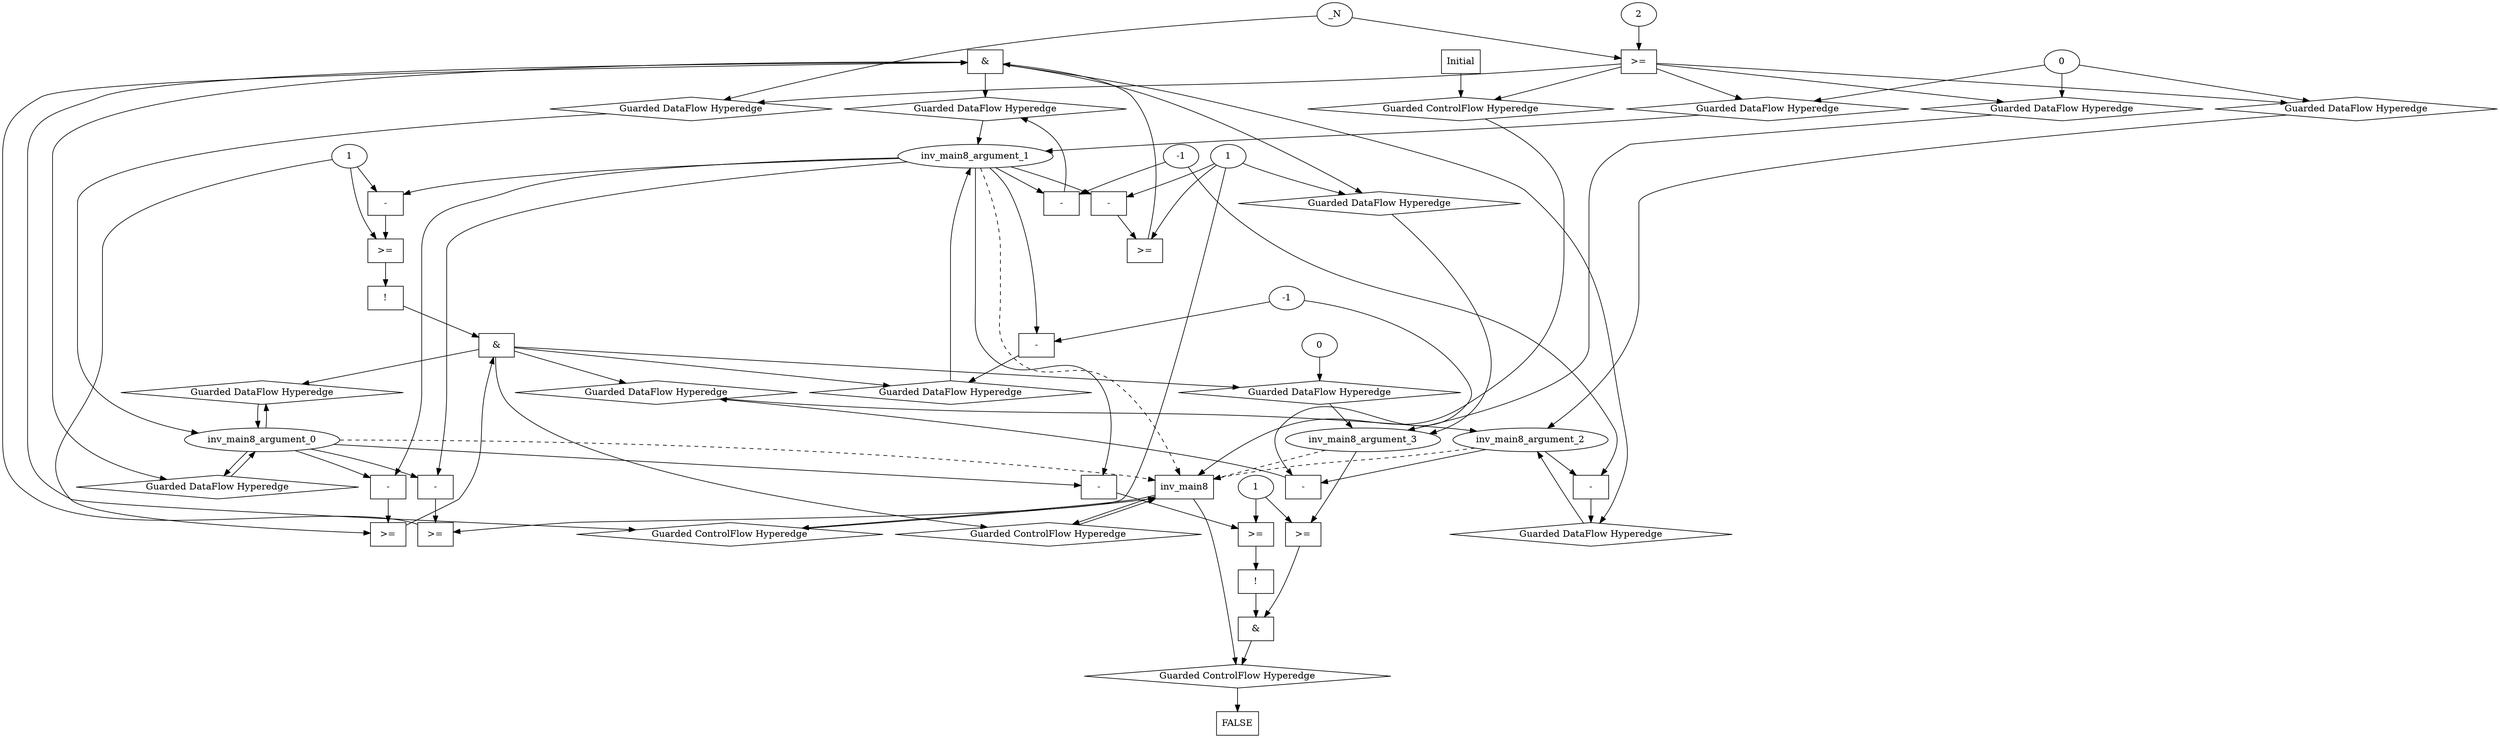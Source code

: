 digraph dag {
inv_main8 [label="inv_main8" shape="rect"];
FALSE [label="FALSE" shape="rect"];
Initial [label="Initial" shape="rect"];
ControlFowHyperEdge_0 [label="Guarded ControlFlow Hyperedge" shape="diamond"];
Initial -> ControlFowHyperEdge_0[label=""]
ControlFowHyperEdge_0 -> inv_main8[label=""]
ControlFowHyperEdge_1 [label="Guarded ControlFlow Hyperedge" shape="diamond"];
inv_main8 -> ControlFowHyperEdge_1[label=""]
ControlFowHyperEdge_1 -> inv_main8[label=""]
ControlFowHyperEdge_2 [label="Guarded ControlFlow Hyperedge" shape="diamond"];
inv_main8 -> ControlFowHyperEdge_2[label=""]
ControlFowHyperEdge_2 -> inv_main8[label=""]
ControlFowHyperEdge_3 [label="Guarded ControlFlow Hyperedge" shape="diamond"];
inv_main8 -> ControlFowHyperEdge_3[label=""]
ControlFowHyperEdge_3 -> FALSE[label=""]
inv_main8_argument_0 [label="inv_main8_argument_0" shape="oval"];
inv_main8_argument_0 -> inv_main8[label="" style="dashed"]
inv_main8_argument_1 [label="inv_main8_argument_1" shape="oval"];
inv_main8_argument_1 -> inv_main8[label="" style="dashed"]
inv_main8_argument_2 [label="inv_main8_argument_2" shape="oval"];
inv_main8_argument_2 -> inv_main8[label="" style="dashed"]
inv_main8_argument_3 [label="inv_main8_argument_3" shape="oval"];
inv_main8_argument_3 -> inv_main8[label="" style="dashed"]

xxxinv_main8___Initial_0xxxguard_0_node_0 [label=">=" shape="rect"];
xxxinv_main8___Initial_0xxxguard_0_node_2 [label="2"];
xxxinv_main8___Initial_0xxxdataFlow_0_node_0->xxxinv_main8___Initial_0xxxguard_0_node_0
xxxinv_main8___Initial_0xxxguard_0_node_2->xxxinv_main8___Initial_0xxxguard_0_node_0

xxxinv_main8___Initial_0xxxguard_0_node_0->ControlFowHyperEdge_0 [label=""];
xxxinv_main8___Initial_0xxxdataFlow_0_node_0 [label="_N"];

xxxinv_main8___Initial_0xxxdataFlow_0_node_0->DataFowHyperEdge_0_inv_main8_argument_0 [label=""];
xxxinv_main8___Initial_0xxxdataFlow1_node_0 [label="0"];

xxxinv_main8___Initial_0xxxdataFlow1_node_0->DataFowHyperEdge_0_inv_main8_argument_1 [label=""];

xxxinv_main8___Initial_0xxxdataFlow1_node_0->DataFowHyperEdge_0_inv_main8_argument_2 [label=""];

xxxinv_main8___Initial_0xxxdataFlow1_node_0->DataFowHyperEdge_0_inv_main8_argument_3 [label=""];
xxxinv_main8___inv_main8_1xxx_and [label="&" shape="rect"];
xxxinv_main8___inv_main8_1xxxguard_0_node_0 [label=">=" shape="rect"];
xxxinv_main8___inv_main8_1xxxguard_0_node_1 [label="-" shape="rect"];
xxxinv_main8___inv_main8_1xxxguard_0_node_1->xxxinv_main8___inv_main8_1xxxguard_0_node_0
xxxinv_main8___inv_main8_1xxxdataFlow2_node_0->xxxinv_main8___inv_main8_1xxxguard_0_node_0
xxxinv_main8___inv_main8_1xxxdataFlow2_node_0->xxxinv_main8___inv_main8_1xxxguard_0_node_1
inv_main8_argument_1->xxxinv_main8___inv_main8_1xxxguard_0_node_1

xxxinv_main8___inv_main8_1xxxguard_0_node_0->xxxinv_main8___inv_main8_1xxx_and [label=""];
xxxinv_main8___inv_main8_1xxxguard1_node_0 [label=">=" shape="rect"];
xxxinv_main8___inv_main8_1xxxguard1_node_1 [label="-" shape="rect"];
xxxinv_main8___inv_main8_1xxxguard1_node_1->xxxinv_main8___inv_main8_1xxxguard1_node_0
xxxinv_main8___inv_main8_1xxxdataFlow2_node_0->xxxinv_main8___inv_main8_1xxxguard1_node_0
inv_main8_argument_0->xxxinv_main8___inv_main8_1xxxguard1_node_1
inv_main8_argument_1->xxxinv_main8___inv_main8_1xxxguard1_node_1

xxxinv_main8___inv_main8_1xxxguard1_node_0->xxxinv_main8___inv_main8_1xxx_and [label=""];
xxxinv_main8___inv_main8_1xxx_and->ControlFowHyperEdge_1 [label=""];
xxxinv_main8___inv_main8_1xxxdataFlow_0_node_0 [label="-" shape="rect"];
xxxinv_main8___inv_main8_1xxxdataFlow_0_node_2 [label="-1"];
inv_main8_argument_1->xxxinv_main8___inv_main8_1xxxdataFlow_0_node_0
xxxinv_main8___inv_main8_1xxxdataFlow_0_node_2->xxxinv_main8___inv_main8_1xxxdataFlow_0_node_0

xxxinv_main8___inv_main8_1xxxdataFlow_0_node_0->DataFowHyperEdge_1_inv_main8_argument_1 [label=""];
xxxinv_main8___inv_main8_1xxxdataFlow1_node_0 [label="-" shape="rect"];
inv_main8_argument_2->xxxinv_main8___inv_main8_1xxxdataFlow1_node_0
xxxinv_main8___inv_main8_1xxxdataFlow_0_node_2->xxxinv_main8___inv_main8_1xxxdataFlow1_node_0

xxxinv_main8___inv_main8_1xxxdataFlow1_node_0->DataFowHyperEdge_1_inv_main8_argument_2 [label=""];
xxxinv_main8___inv_main8_1xxxdataFlow2_node_0 [label="1"];

xxxinv_main8___inv_main8_1xxxdataFlow2_node_0->DataFowHyperEdge_1_inv_main8_argument_3 [label=""];
xxxinv_main8___inv_main8_2xxx_and [label="&" shape="rect"];
xxxinv_main8___inv_main8_2xxxguard_0_node_0 [label="!" shape="rect"];
xxxinv_main8___inv_main8_2xxxguard_0_node_1 [label=">=" shape="rect"];
xxxinv_main8___inv_main8_2xxxguard_0_node_2 [label="-" shape="rect"];
xxxinv_main8___inv_main8_2xxxguard_0_node_3 [label="1"];
xxxinv_main8___inv_main8_2xxxguard_0_node_1->xxxinv_main8___inv_main8_2xxxguard_0_node_0
xxxinv_main8___inv_main8_2xxxguard_0_node_2->xxxinv_main8___inv_main8_2xxxguard_0_node_1
xxxinv_main8___inv_main8_2xxxguard_0_node_3->xxxinv_main8___inv_main8_2xxxguard_0_node_1
xxxinv_main8___inv_main8_2xxxguard_0_node_3->xxxinv_main8___inv_main8_2xxxguard_0_node_2
inv_main8_argument_1->xxxinv_main8___inv_main8_2xxxguard_0_node_2

xxxinv_main8___inv_main8_2xxxguard_0_node_0->xxxinv_main8___inv_main8_2xxx_and [label=""];
xxxinv_main8___inv_main8_2xxxguard1_node_0 [label=">=" shape="rect"];
xxxinv_main8___inv_main8_2xxxguard1_node_1 [label="-" shape="rect"];
xxxinv_main8___inv_main8_2xxxguard1_node_1->xxxinv_main8___inv_main8_2xxxguard1_node_0
xxxinv_main8___inv_main8_2xxxguard_0_node_3->xxxinv_main8___inv_main8_2xxxguard1_node_0
inv_main8_argument_0->xxxinv_main8___inv_main8_2xxxguard1_node_1
inv_main8_argument_1->xxxinv_main8___inv_main8_2xxxguard1_node_1

xxxinv_main8___inv_main8_2xxxguard1_node_0->xxxinv_main8___inv_main8_2xxx_and [label=""];
xxxinv_main8___inv_main8_2xxx_and->ControlFowHyperEdge_2 [label=""];
xxxinv_main8___inv_main8_2xxxdataFlow_0_node_0 [label="-" shape="rect"];
xxxinv_main8___inv_main8_2xxxdataFlow_0_node_2 [label="-1"];
inv_main8_argument_1->xxxinv_main8___inv_main8_2xxxdataFlow_0_node_0
xxxinv_main8___inv_main8_2xxxdataFlow_0_node_2->xxxinv_main8___inv_main8_2xxxdataFlow_0_node_0

xxxinv_main8___inv_main8_2xxxdataFlow_0_node_0->DataFowHyperEdge_2_inv_main8_argument_1 [label=""];
xxxinv_main8___inv_main8_2xxxdataFlow1_node_0 [label="-" shape="rect"];
inv_main8_argument_2->xxxinv_main8___inv_main8_2xxxdataFlow1_node_0
xxxinv_main8___inv_main8_2xxxdataFlow_0_node_2->xxxinv_main8___inv_main8_2xxxdataFlow1_node_0

xxxinv_main8___inv_main8_2xxxdataFlow1_node_0->DataFowHyperEdge_2_inv_main8_argument_2 [label=""];
xxxinv_main8___inv_main8_2xxxdataFlow2_node_0 [label="0"];

xxxinv_main8___inv_main8_2xxxdataFlow2_node_0->DataFowHyperEdge_2_inv_main8_argument_3 [label=""];
xxxFALSE___inv_main8_3xxx_and [label="&" shape="rect"];
xxxFALSE___inv_main8_3xxxguard_0_node_0 [label=">=" shape="rect"];
xxxFALSE___inv_main8_3xxxguard_0_node_2 [label="1"];
inv_main8_argument_3->xxxFALSE___inv_main8_3xxxguard_0_node_0
xxxFALSE___inv_main8_3xxxguard_0_node_2->xxxFALSE___inv_main8_3xxxguard_0_node_0

xxxFALSE___inv_main8_3xxxguard_0_node_0->xxxFALSE___inv_main8_3xxx_and [label=""];
xxxFALSE___inv_main8_3xxxguard1_node_0 [label="!" shape="rect"];
xxxFALSE___inv_main8_3xxxguard1_node_1 [label=">=" shape="rect"];
xxxFALSE___inv_main8_3xxxguard1_node_2 [label="-" shape="rect"];
xxxFALSE___inv_main8_3xxxguard1_node_1->xxxFALSE___inv_main8_3xxxguard1_node_0
xxxFALSE___inv_main8_3xxxguard1_node_2->xxxFALSE___inv_main8_3xxxguard1_node_1
xxxFALSE___inv_main8_3xxxguard_0_node_2->xxxFALSE___inv_main8_3xxxguard1_node_1
inv_main8_argument_0->xxxFALSE___inv_main8_3xxxguard1_node_2
inv_main8_argument_1->xxxFALSE___inv_main8_3xxxguard1_node_2

xxxFALSE___inv_main8_3xxxguard1_node_0->xxxFALSE___inv_main8_3xxx_and [label=""];
xxxFALSE___inv_main8_3xxx_and->ControlFowHyperEdge_3 [label=""];
DataFowHyperEdge_0_inv_main8_argument_0 [label="Guarded DataFlow Hyperedge" shape="diamond"];
DataFowHyperEdge_0_inv_main8_argument_0 -> inv_main8_argument_0[label=""]
xxxinv_main8___Initial_0xxxguard_0_node_0 -> DataFowHyperEdge_0_inv_main8_argument_0[label=""]
DataFowHyperEdge_0_inv_main8_argument_1 [label="Guarded DataFlow Hyperedge" shape="diamond"];
DataFowHyperEdge_0_inv_main8_argument_1 -> inv_main8_argument_1[label=""]
xxxinv_main8___Initial_0xxxguard_0_node_0 -> DataFowHyperEdge_0_inv_main8_argument_1[label=""]
DataFowHyperEdge_0_inv_main8_argument_2 [label="Guarded DataFlow Hyperedge" shape="diamond"];
DataFowHyperEdge_0_inv_main8_argument_2 -> inv_main8_argument_2[label=""]
xxxinv_main8___Initial_0xxxguard_0_node_0 -> DataFowHyperEdge_0_inv_main8_argument_2[label=""]
DataFowHyperEdge_0_inv_main8_argument_3 [label="Guarded DataFlow Hyperedge" shape="diamond"];
DataFowHyperEdge_0_inv_main8_argument_3 -> inv_main8_argument_3[label=""]
xxxinv_main8___Initial_0xxxguard_0_node_0 -> DataFowHyperEdge_0_inv_main8_argument_3[label=""]
DataFowHyperEdge_1_inv_main8_argument_0 [label="Guarded DataFlow Hyperedge" shape="diamond"];
DataFowHyperEdge_1_inv_main8_argument_0 -> inv_main8_argument_0[label=""]
xxxinv_main8___inv_main8_1xxx_and -> DataFowHyperEdge_1_inv_main8_argument_0[label=""]
DataFowHyperEdge_1_inv_main8_argument_1 [label="Guarded DataFlow Hyperedge" shape="diamond"];
DataFowHyperEdge_1_inv_main8_argument_1 -> inv_main8_argument_1[label=""]
xxxinv_main8___inv_main8_1xxx_and -> DataFowHyperEdge_1_inv_main8_argument_1[label=""]
DataFowHyperEdge_1_inv_main8_argument_2 [label="Guarded DataFlow Hyperedge" shape="diamond"];
DataFowHyperEdge_1_inv_main8_argument_2 -> inv_main8_argument_2[label=""]
xxxinv_main8___inv_main8_1xxx_and -> DataFowHyperEdge_1_inv_main8_argument_2[label=""]
DataFowHyperEdge_1_inv_main8_argument_3 [label="Guarded DataFlow Hyperedge" shape="diamond"];
DataFowHyperEdge_1_inv_main8_argument_3 -> inv_main8_argument_3[label=""]
xxxinv_main8___inv_main8_1xxx_and -> DataFowHyperEdge_1_inv_main8_argument_3[label=""]
DataFowHyperEdge_2_inv_main8_argument_0 [label="Guarded DataFlow Hyperedge" shape="diamond"];
DataFowHyperEdge_2_inv_main8_argument_0 -> inv_main8_argument_0[label=""]
xxxinv_main8___inv_main8_2xxx_and -> DataFowHyperEdge_2_inv_main8_argument_0[label=""]
DataFowHyperEdge_2_inv_main8_argument_1 [label="Guarded DataFlow Hyperedge" shape="diamond"];
DataFowHyperEdge_2_inv_main8_argument_1 -> inv_main8_argument_1[label=""]
xxxinv_main8___inv_main8_2xxx_and -> DataFowHyperEdge_2_inv_main8_argument_1[label=""]
DataFowHyperEdge_2_inv_main8_argument_2 [label="Guarded DataFlow Hyperedge" shape="diamond"];
DataFowHyperEdge_2_inv_main8_argument_2 -> inv_main8_argument_2[label=""]
xxxinv_main8___inv_main8_2xxx_and -> DataFowHyperEdge_2_inv_main8_argument_2[label=""]
DataFowHyperEdge_2_inv_main8_argument_3 [label="Guarded DataFlow Hyperedge" shape="diamond"];
DataFowHyperEdge_2_inv_main8_argument_3 -> inv_main8_argument_3[label=""]
xxxinv_main8___inv_main8_2xxx_and -> DataFowHyperEdge_2_inv_main8_argument_3[label=""]
inv_main8_argument_0 -> DataFowHyperEdge_1_inv_main8_argument_0[label=""]
inv_main8_argument_0 -> DataFowHyperEdge_2_inv_main8_argument_0[label=""]
}
